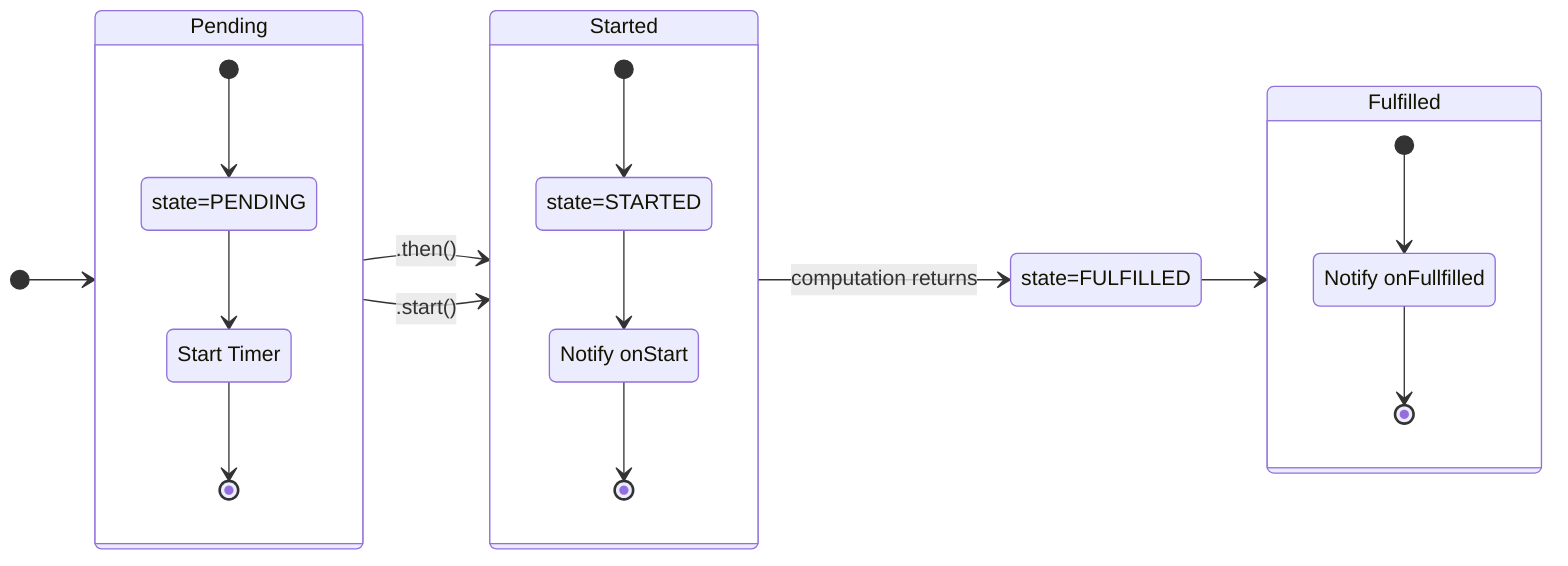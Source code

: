 stateDiagram-v2
    direction LR
    [*] --> Pending
    Pending --> Started : .then()
    Pending --> Started : .start()
    Started --> state=FULFILLED : computation returns
    state=FULFILLED --> Fulfilled

    state Pending {
      [*] --> state=PENDING
      state=PENDING --> Timer
      Timer --> [*]
      Timer : Start Timer
    }

    state Started {
      [*] --> state=STARTED
      state=STARTED --> NotifyStarted
      NotifyStarted --> [*]
      NotifyStarted : Notify onStart
    }

    state Fulfilled {
      [*] --> NotifyFulfilled
      NotifyFulfilled --> [*]
      NotifyFulfilled : Notify onFullfilled
    }
